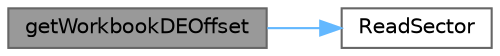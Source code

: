 digraph "getWorkbookDEOffset"
{
 // LATEX_PDF_SIZE
  bgcolor="transparent";
  edge [fontname=Helvetica,fontsize=10,labelfontname=Helvetica,labelfontsize=10];
  node [fontname=Helvetica,fontsize=10,shape=box,height=0.2,width=0.4];
  rankdir="LR";
  Node1 [id="Node000001",label="getWorkbookDEOffset",height=0.2,width=0.4,color="gray40", fillcolor="grey60", style="filled", fontcolor="black",tooltip="Определяет смещение Directory Entry (DE) объекта Workbook в файле."];
  Node1 -> Node2 [id="edge1_Node000001_Node000002",color="steelblue1",style="solid",tooltip=" "];
  Node2 [id="Node000002",label="ReadSector",height=0.2,width=0.4,color="grey40", fillcolor="white", style="filled",URL="$_x_l_s_parser_8cpp.html#ac462abe109e1ef9562149cb5362f87b5",tooltip="Читает данные сектора из буфера в указанную область памяти."];
}
